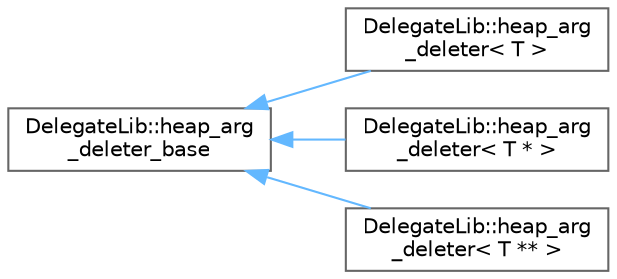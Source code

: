 digraph "Graphical Class Hierarchy"
{
 // LATEX_PDF_SIZE
  bgcolor="transparent";
  edge [fontname=Helvetica,fontsize=10,labelfontname=Helvetica,labelfontsize=10];
  node [fontname=Helvetica,fontsize=10,shape=box,height=0.2,width=0.4];
  rankdir="LR";
  Node0 [id="Node000000",label="DelegateLib::heap_arg\l_deleter_base",height=0.2,width=0.4,color="grey40", fillcolor="white", style="filled",URL="$class_delegate_lib_1_1heap__arg__deleter__base.html",tooltip="Base class for all deleter's."];
  Node0 -> Node1 [id="edge20_Node000000_Node000001",dir="back",color="steelblue1",style="solid",tooltip=" "];
  Node1 [id="Node000001",label="DelegateLib::heap_arg\l_deleter\< T \>",height=0.2,width=0.4,color="grey40", fillcolor="white", style="filled",URL="$class_delegate_lib_1_1heap__arg__deleter.html",tooltip="Frees heap memory for reference heap argument."];
  Node0 -> Node2 [id="edge21_Node000000_Node000002",dir="back",color="steelblue1",style="solid",tooltip=" "];
  Node2 [id="Node000002",label="DelegateLib::heap_arg\l_deleter\< T * \>",height=0.2,width=0.4,color="grey40", fillcolor="white", style="filled",URL="$class_delegate_lib_1_1heap__arg__deleter_3_01_t_01_5_01_4.html",tooltip="Frees heap memory for pointer heap argument."];
  Node0 -> Node3 [id="edge22_Node000000_Node000003",dir="back",color="steelblue1",style="solid",tooltip=" "];
  Node3 [id="Node000003",label="DelegateLib::heap_arg\l_deleter\< T ** \>",height=0.2,width=0.4,color="grey40", fillcolor="white", style="filled",URL="$class_delegate_lib_1_1heap__arg__deleter_3_01_t_01_5_5_01_4.html",tooltip="Frees heap memory for pointer to pointer heap argument."];
}
